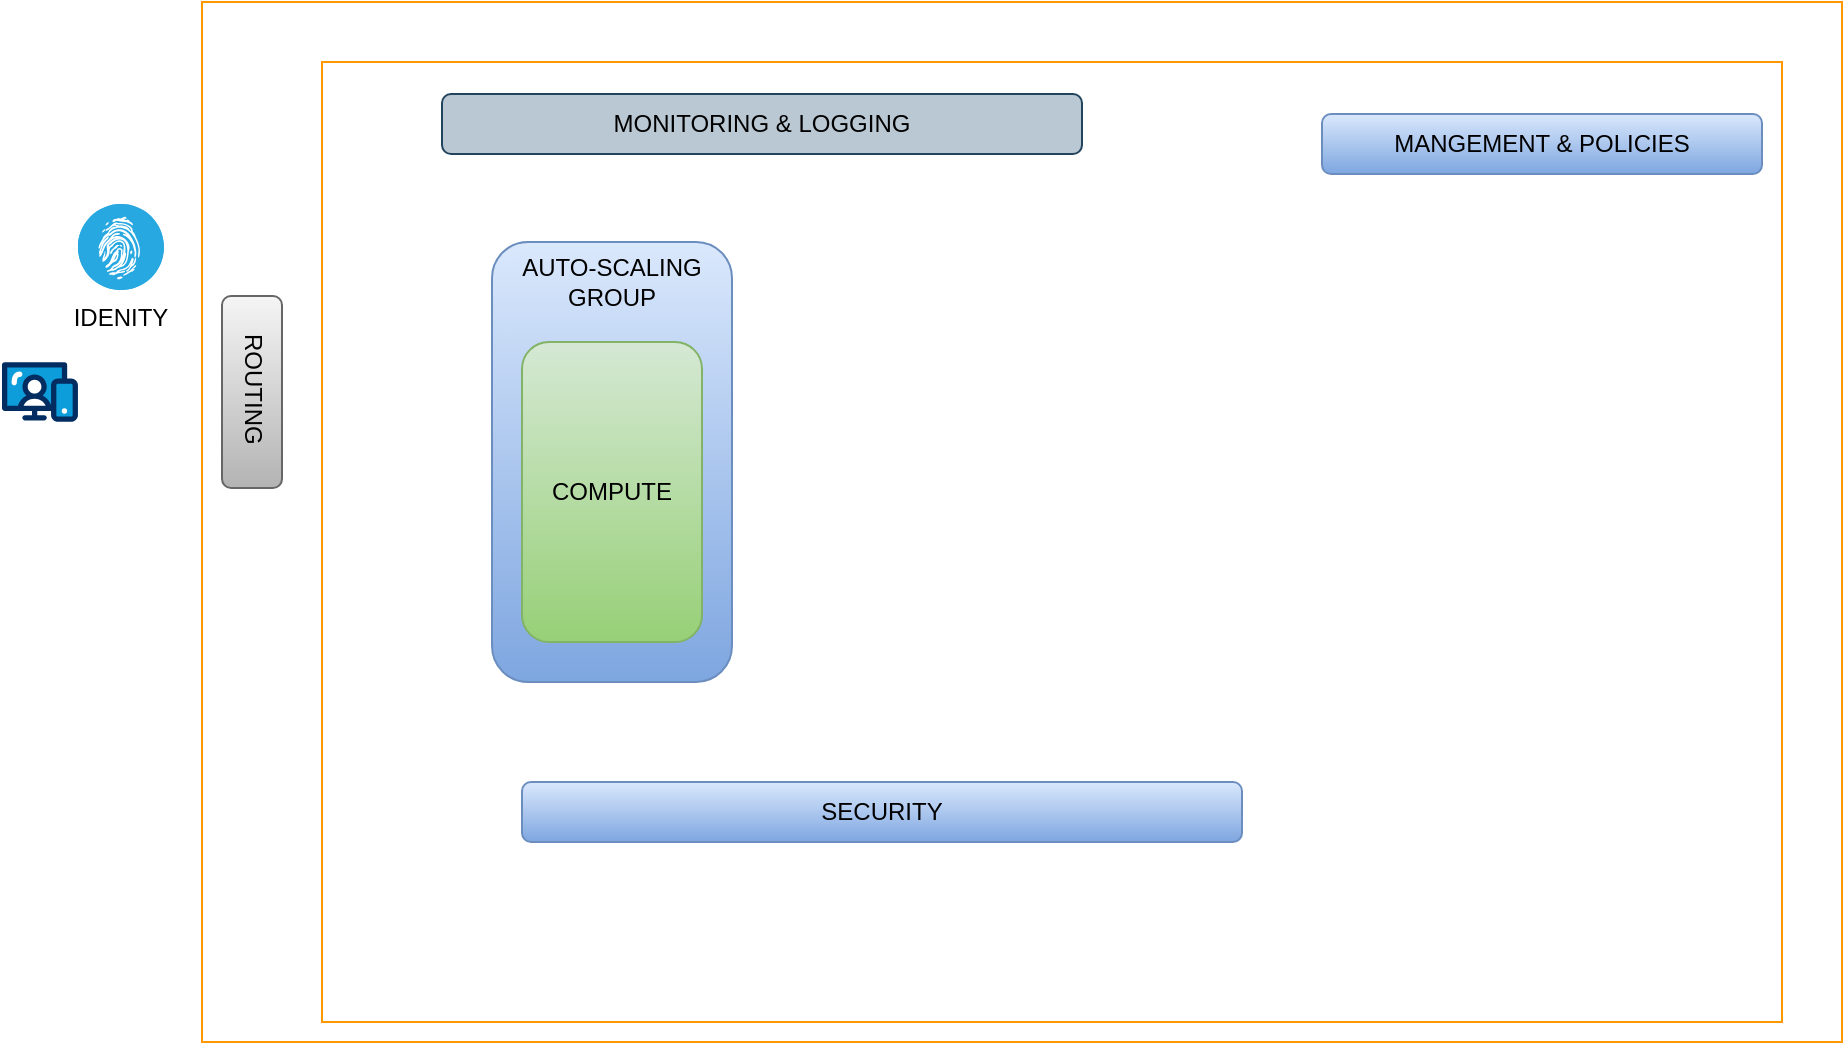 <mxfile version="26.2.8">
  <diagram id="Ht1M8jgEwFfnCIfOTk4-" name="Page-1">
    <mxGraphModel dx="948" dy="512" grid="1" gridSize="10" guides="1" tooltips="1" connect="1" arrows="1" fold="1" page="1" pageScale="1" pageWidth="1169" pageHeight="827" math="0" shadow="0">
      <root>
        <mxCell id="0" />
        <mxCell id="1" parent="0" />
        <mxCell id="GuT3VO3JKZ2GulKYu3Ov-6" value="" style="outlineConnect=0;gradientColor=none;html=1;whiteSpace=wrap;fontSize=12;fontStyle=0;strokeColor=#FF9900;fillColor=none;verticalAlign=top;align=center;fontColor=#FF9900;dashed=0;spacingTop=3;" vertex="1" parent="1">
          <mxGeometry x="320" y="270" width="820" height="520" as="geometry" />
        </mxCell>
        <mxCell id="GuT3VO3JKZ2GulKYu3Ov-1" value="" style="verticalLabelPosition=bottom;aspect=fixed;html=1;shape=mxgraph.salesforce.web;" vertex="1" parent="1">
          <mxGeometry x="220" y="450" width="37.97" height="30" as="geometry" />
        </mxCell>
        <mxCell id="GuT3VO3JKZ2GulKYu3Ov-2" value="IDENITY" style="fillColor=#28A8E0;verticalLabelPosition=bottom;sketch=0;html=1;strokeColor=#ffffff;verticalAlign=top;align=center;points=[[0.145,0.145,0],[0.5,0,0],[0.855,0.145,0],[1,0.5,0],[0.855,0.855,0],[0.5,1,0],[0.145,0.855,0],[0,0.5,0]];pointerEvents=1;shape=mxgraph.cisco_safe.compositeIcon;bgIcon=ellipse;resIcon=mxgraph.cisco_safe.capability.identity_authorization;" vertex="1" parent="1">
          <mxGeometry x="257.97" y="371" width="43" height="43" as="geometry" />
        </mxCell>
        <mxCell id="GuT3VO3JKZ2GulKYu3Ov-5" value="" style="outlineConnect=0;gradientColor=none;html=1;whiteSpace=wrap;fontSize=12;fontStyle=0;strokeColor=#FF9900;fillColor=none;verticalAlign=top;align=center;fontColor=#FF9900;dashed=0;spacingTop=3;" vertex="1" parent="1">
          <mxGeometry x="380" y="300" width="730" height="480" as="geometry" />
        </mxCell>
        <mxCell id="GuT3VO3JKZ2GulKYu3Ov-7" value="MONITORING &amp;amp; LOGGING" style="rounded=1;whiteSpace=wrap;html=1;fillColor=#bac8d3;strokeColor=#23445d;" vertex="1" parent="1">
          <mxGeometry x="440" y="316" width="320" height="30" as="geometry" />
        </mxCell>
        <mxCell id="GuT3VO3JKZ2GulKYu3Ov-8" value="&lt;span style=&quot;background-color: transparent; color: light-dark(rgb(0, 0, 0), rgb(255, 255, 255));&quot;&gt;AUTO-SCALING&lt;/span&gt;&lt;br&gt;&lt;span style=&quot;background-color: transparent; color: light-dark(rgb(0, 0, 0), rgb(255, 255, 255));&quot;&gt;GROUP&lt;/span&gt;" style="rounded=1;whiteSpace=wrap;html=1;labelPosition=center;verticalLabelPosition=top;align=center;verticalAlign=bottom;spacingTop=6;spacing=-35;fillColor=#dae8fc;strokeColor=#6c8ebf;gradientColor=#7ea6e0;" vertex="1" parent="1">
          <mxGeometry x="465" y="390" width="120" height="220" as="geometry" />
        </mxCell>
        <mxCell id="GuT3VO3JKZ2GulKYu3Ov-10" value="ROUTING&amp;nbsp;" style="rounded=1;whiteSpace=wrap;html=1;textDirection=vertical-lr;fillColor=#f5f5f5;gradientColor=#b3b3b3;strokeColor=#666666;" vertex="1" parent="1">
          <mxGeometry x="330" y="417" width="30" height="96" as="geometry" />
        </mxCell>
        <mxCell id="GuT3VO3JKZ2GulKYu3Ov-13" value="COMPUTE" style="rounded=1;whiteSpace=wrap;html=1;fillColor=#d5e8d4;gradientColor=#97d077;strokeColor=#82b366;" vertex="1" parent="1">
          <mxGeometry x="480" y="440" width="90" height="150" as="geometry" />
        </mxCell>
        <mxCell id="GuT3VO3JKZ2GulKYu3Ov-14" value="MANGEMENT &amp;amp; POLICIES" style="rounded=1;whiteSpace=wrap;html=1;fillColor=#dae8fc;strokeColor=#6c8ebf;gradientColor=#7ea6e0;" vertex="1" parent="1">
          <mxGeometry x="880" y="326" width="220" height="30" as="geometry" />
        </mxCell>
        <mxCell id="GuT3VO3JKZ2GulKYu3Ov-15" value="SECURITY" style="rounded=1;whiteSpace=wrap;html=1;fillColor=#dae8fc;strokeColor=#6c8ebf;gradientColor=#7ea6e0;" vertex="1" parent="1">
          <mxGeometry x="480" y="660" width="360" height="30" as="geometry" />
        </mxCell>
      </root>
    </mxGraphModel>
  </diagram>
</mxfile>
